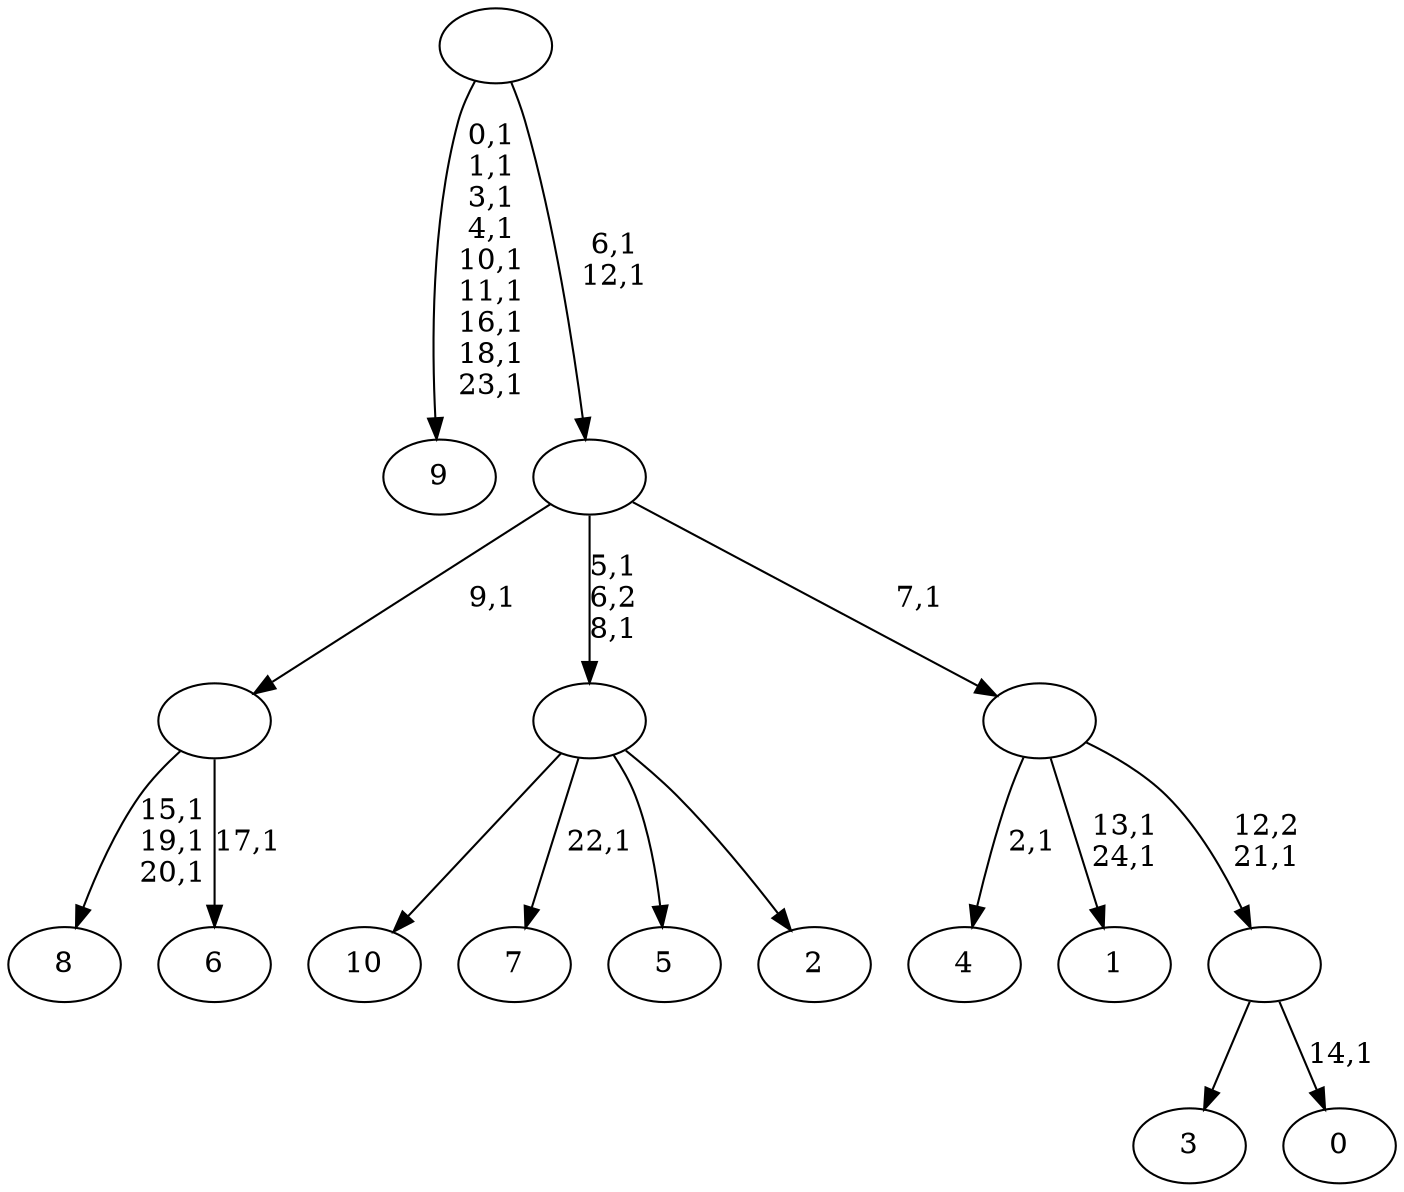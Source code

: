 digraph T {
	36 [label="10"]
	35 [label="9"]
	25 [label="8"]
	21 [label="7"]
	19 [label="6"]
	17 [label=""]
	16 [label="5"]
	15 [label="4"]
	13 [label="3"]
	12 [label="2"]
	11 [label=""]
	9 [label="1"]
	6 [label="0"]
	4 [label=""]
	3 [label=""]
	2 [label=""]
	0 [label=""]
	17 -> 19 [label="17,1"]
	17 -> 25 [label="15,1\n19,1\n20,1"]
	11 -> 21 [label="22,1"]
	11 -> 36 [label=""]
	11 -> 16 [label=""]
	11 -> 12 [label=""]
	4 -> 6 [label="14,1"]
	4 -> 13 [label=""]
	3 -> 9 [label="13,1\n24,1"]
	3 -> 15 [label="2,1"]
	3 -> 4 [label="12,2\n21,1"]
	2 -> 11 [label="5,1\n6,2\n8,1"]
	2 -> 17 [label="9,1"]
	2 -> 3 [label="7,1"]
	0 -> 2 [label="6,1\n12,1"]
	0 -> 35 [label="0,1\n1,1\n3,1\n4,1\n10,1\n11,1\n16,1\n18,1\n23,1"]
}
